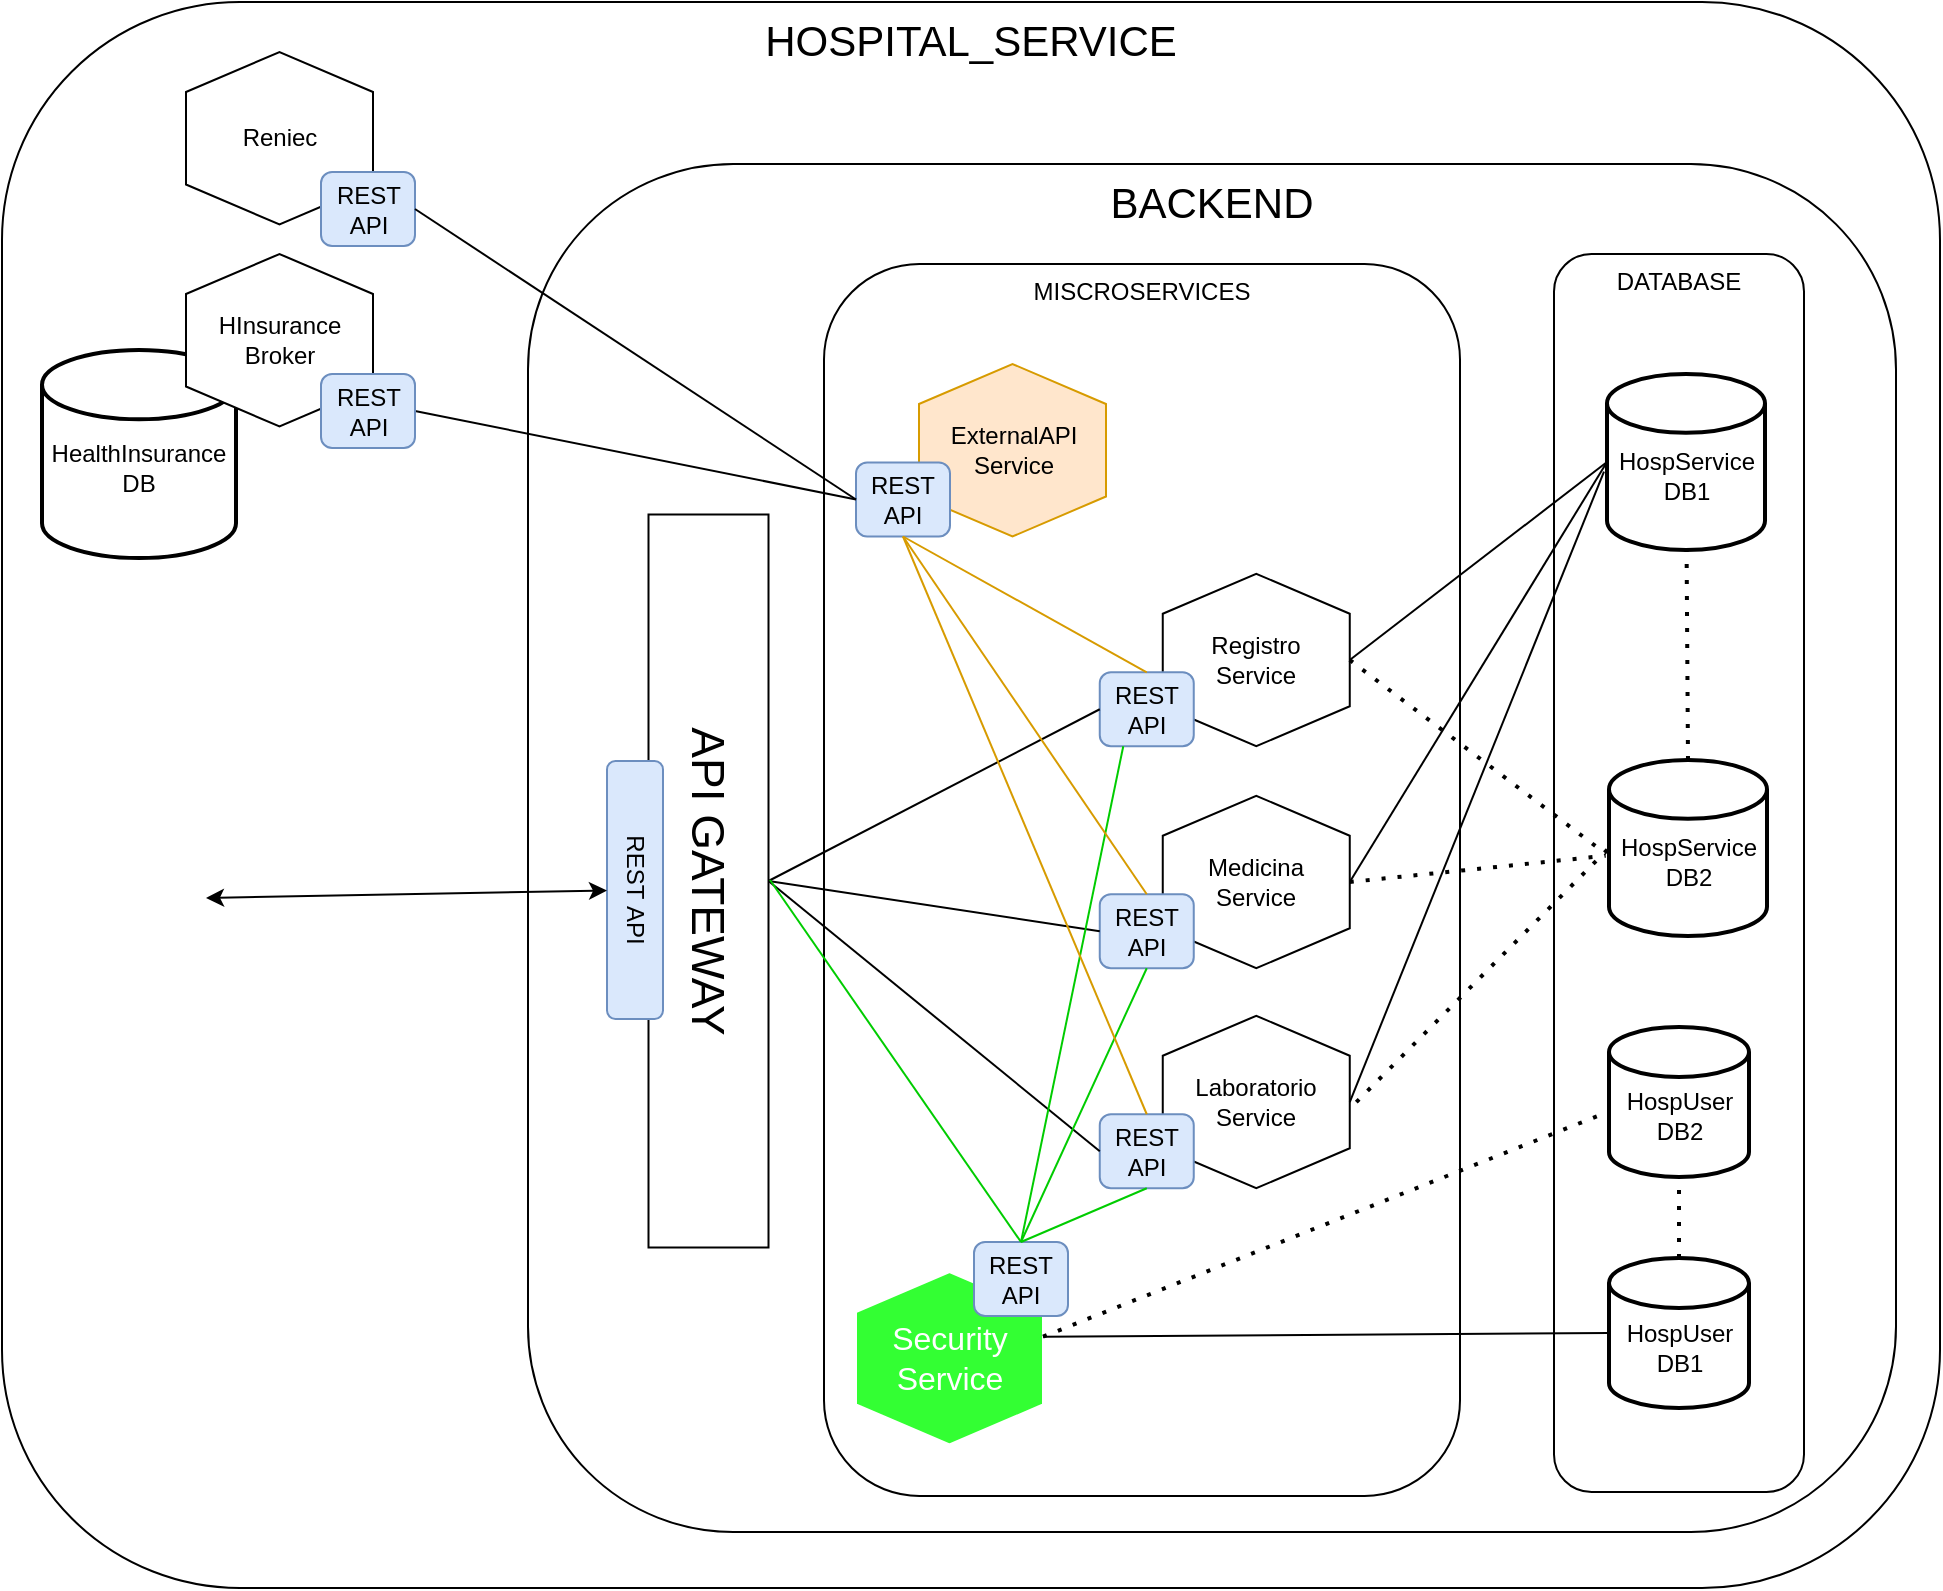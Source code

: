 <mxfile version="24.0.5" type="device">
  <diagram name="Página-1" id="fD8znIMem_XFL8begPNc">
    <mxGraphModel dx="1514" dy="2395" grid="0" gridSize="10" guides="1" tooltips="1" connect="1" arrows="1" fold="1" page="1" pageScale="1" pageWidth="1169" pageHeight="827" math="0" shadow="0">
      <root>
        <mxCell id="0" />
        <mxCell id="1" parent="0" />
        <mxCell id="bHPHHfO2CZvzxy4gqw6E-20" value="HOSPITAL_SERVICE" style="rounded=1;whiteSpace=wrap;html=1;verticalAlign=top;fontSize=21;" parent="1" vertex="1">
          <mxGeometry x="90" y="-1640" width="969" height="793" as="geometry" />
        </mxCell>
        <mxCell id="GjGWqWeIJYnCnlQUqHBn-18" value="BACKEND" style="rounded=1;whiteSpace=wrap;html=1;verticalAlign=top;fontSize=21;" parent="1" vertex="1">
          <mxGeometry x="353" y="-1559" width="684" height="684" as="geometry" />
        </mxCell>
        <mxCell id="bHPHHfO2CZvzxy4gqw6E-8" value="DATABASE" style="rounded=1;whiteSpace=wrap;html=1;verticalAlign=top;" parent="1" vertex="1">
          <mxGeometry x="866" y="-1514" width="125" height="619" as="geometry" />
        </mxCell>
        <mxCell id="bHPHHfO2CZvzxy4gqw6E-3" value="&lt;div&gt;&lt;br&gt;&lt;/div&gt;&lt;div&gt;HospService&lt;/div&gt;&lt;div&gt;DB1&lt;/div&gt;" style="strokeWidth=2;html=1;shape=mxgraph.flowchart.database;whiteSpace=wrap;" parent="1" vertex="1">
          <mxGeometry x="892.5" y="-1454" width="79" height="88" as="geometry" />
        </mxCell>
        <mxCell id="bHPHHfO2CZvzxy4gqw6E-6" value="" style="endArrow=none;dashed=1;html=1;dashPattern=1 3;strokeWidth=2;rounded=0;exitX=0.5;exitY=0;exitDx=0;exitDy=0;exitPerimeter=0;" parent="1" source="GjGWqWeIJYnCnlQUqHBn-23" target="bHPHHfO2CZvzxy4gqw6E-3" edge="1">
          <mxGeometry width="50" height="50" relative="1" as="geometry">
            <mxPoint x="932" y="-1267" as="sourcePoint" />
            <mxPoint x="934" y="-1212" as="targetPoint" />
          </mxGeometry>
        </mxCell>
        <mxCell id="bHPHHfO2CZvzxy4gqw6E-9" value="MISCROSERVICES" style="rounded=1;whiteSpace=wrap;html=1;verticalAlign=top;" parent="1" vertex="1">
          <mxGeometry x="501" y="-1509" width="318" height="616" as="geometry" />
        </mxCell>
        <mxCell id="bHPHHfO2CZvzxy4gqw6E-10" value="Registro&lt;br&gt;Service" style="shape=hexagon;perimeter=hexagonPerimeter2;whiteSpace=wrap;html=1;fixedSize=1;rotation=0;direction=south;flipH=0;flipV=1;" parent="1" vertex="1">
          <mxGeometry x="670.38" y="-1354.12" width="93.5" height="86.25" as="geometry" />
        </mxCell>
        <mxCell id="bHPHHfO2CZvzxy4gqw6E-11" value="Medicina &lt;br&gt;Service" style="shape=hexagon;perimeter=hexagonPerimeter2;whiteSpace=wrap;html=1;fixedSize=1;rotation=0;direction=south;flipH=0;flipV=1;" parent="1" vertex="1">
          <mxGeometry x="670.38" y="-1243.12" width="93.5" height="86.25" as="geometry" />
        </mxCell>
        <mxCell id="bHPHHfO2CZvzxy4gqw6E-12" value="Laboratorio Service" style="shape=hexagon;perimeter=hexagonPerimeter2;whiteSpace=wrap;html=1;fixedSize=1;rotation=0;direction=south;flipH=0;flipV=1;" parent="1" vertex="1">
          <mxGeometry x="670.38" y="-1133.12" width="93.5" height="86.25" as="geometry" />
        </mxCell>
        <mxCell id="bHPHHfO2CZvzxy4gqw6E-13" value="" style="endArrow=none;html=1;rounded=0;entryX=0;entryY=0.5;entryDx=0;entryDy=0;entryPerimeter=0;exitX=0.5;exitY=0;exitDx=0;exitDy=0;" parent="1" source="bHPHHfO2CZvzxy4gqw6E-10" target="bHPHHfO2CZvzxy4gqw6E-3" edge="1">
          <mxGeometry width="50" height="50" relative="1" as="geometry">
            <mxPoint x="758" y="-1271" as="sourcePoint" />
            <mxPoint x="860" y="-1289" as="targetPoint" />
          </mxGeometry>
        </mxCell>
        <mxCell id="bHPHHfO2CZvzxy4gqw6E-14" value="" style="endArrow=none;html=1;rounded=0;entryX=0;entryY=0.5;entryDx=0;entryDy=0;entryPerimeter=0;exitX=0.5;exitY=0;exitDx=0;exitDy=0;" parent="1" source="bHPHHfO2CZvzxy4gqw6E-11" target="bHPHHfO2CZvzxy4gqw6E-3" edge="1">
          <mxGeometry width="50" height="50" relative="1" as="geometry">
            <mxPoint x="796" y="-1302" as="sourcePoint" />
            <mxPoint x="904" y="-1277" as="targetPoint" />
          </mxGeometry>
        </mxCell>
        <mxCell id="bHPHHfO2CZvzxy4gqw6E-16" value="" style="endArrow=none;dashed=1;html=1;dashPattern=1 3;strokeWidth=2;rounded=0;exitX=0.5;exitY=0;exitDx=0;exitDy=0;entryX=-0.021;entryY=0.544;entryDx=0;entryDy=0;entryPerimeter=0;" parent="1" source="bHPHHfO2CZvzxy4gqw6E-11" target="GjGWqWeIJYnCnlQUqHBn-23" edge="1">
          <mxGeometry width="50" height="50" relative="1" as="geometry">
            <mxPoint x="950" y="-1135" as="sourcePoint" />
            <mxPoint x="897" y="-1229.5" as="targetPoint" />
          </mxGeometry>
        </mxCell>
        <mxCell id="bHPHHfO2CZvzxy4gqw6E-17" value="" style="endArrow=none;dashed=1;html=1;dashPattern=1 3;strokeWidth=2;rounded=0;entryX=0;entryY=0.5;entryDx=0;entryDy=0;entryPerimeter=0;exitX=0.499;exitY=-0.035;exitDx=0;exitDy=0;exitPerimeter=0;" parent="1" source="bHPHHfO2CZvzxy4gqw6E-12" target="GjGWqWeIJYnCnlQUqHBn-23" edge="1">
          <mxGeometry width="50" height="50" relative="1" as="geometry">
            <mxPoint x="786" y="-1092" as="sourcePoint" />
            <mxPoint x="897" y="-1229.5" as="targetPoint" />
          </mxGeometry>
        </mxCell>
        <mxCell id="bHPHHfO2CZvzxy4gqw6E-18" value="" style="endArrow=none;dashed=1;html=1;dashPattern=1 3;strokeWidth=2;rounded=0;exitX=0.5;exitY=0;exitDx=0;exitDy=0;" parent="1" source="bHPHHfO2CZvzxy4gqw6E-10" edge="1">
          <mxGeometry width="50" height="50" relative="1" as="geometry">
            <mxPoint x="786" y="-1312" as="sourcePoint" />
            <mxPoint x="892" y="-1214" as="targetPoint" />
          </mxGeometry>
        </mxCell>
        <mxCell id="bHPHHfO2CZvzxy4gqw6E-19" value="&lt;font style=&quot;font-size: 23px;&quot;&gt;API GATEWAY&lt;/font&gt;" style="rounded=0;whiteSpace=wrap;html=1;rotation=90;" parent="1" vertex="1">
          <mxGeometry x="260" y="-1230.5" width="366.5" height="60" as="geometry" />
        </mxCell>
        <mxCell id="bHPHHfO2CZvzxy4gqw6E-26" value="REST&lt;br&gt;API" style="rounded=1;whiteSpace=wrap;html=1;fillColor=#dae8fc;strokeColor=#6c8ebf;" parent="1" vertex="1">
          <mxGeometry x="638.88" y="-1304.87" width="47" height="37" as="geometry" />
        </mxCell>
        <mxCell id="bHPHHfO2CZvzxy4gqw6E-27" value="REST&lt;br&gt;API" style="rounded=1;whiteSpace=wrap;html=1;fillColor=#dae8fc;strokeColor=#6c8ebf;" parent="1" vertex="1">
          <mxGeometry x="638.88" y="-1193.87" width="47" height="37" as="geometry" />
        </mxCell>
        <mxCell id="bHPHHfO2CZvzxy4gqw6E-28" value="REST&lt;br&gt;API" style="rounded=1;whiteSpace=wrap;html=1;fillColor=#dae8fc;strokeColor=#6c8ebf;" parent="1" vertex="1">
          <mxGeometry x="638.88" y="-1083.87" width="47" height="37" as="geometry" />
        </mxCell>
        <mxCell id="bHPHHfO2CZvzxy4gqw6E-29" value="REST&amp;nbsp;API" style="rounded=1;whiteSpace=wrap;html=1;fillColor=#dae8fc;strokeColor=#6c8ebf;rotation=90;" parent="1" vertex="1">
          <mxGeometry x="342" y="-1210" width="129" height="28" as="geometry" />
        </mxCell>
        <mxCell id="bHPHHfO2CZvzxy4gqw6E-30" value="" style="endArrow=none;html=1;rounded=0;entryX=0;entryY=0.5;entryDx=0;entryDy=0;exitX=0.5;exitY=0;exitDx=0;exitDy=0;" parent="1" source="bHPHHfO2CZvzxy4gqw6E-19" target="bHPHHfO2CZvzxy4gqw6E-26" edge="1">
          <mxGeometry width="50" height="50" relative="1" as="geometry">
            <mxPoint x="582" y="-1218.75" as="sourcePoint" />
            <mxPoint x="632" y="-1268.75" as="targetPoint" />
          </mxGeometry>
        </mxCell>
        <mxCell id="bHPHHfO2CZvzxy4gqw6E-31" value="" style="endArrow=none;html=1;rounded=0;entryX=0;entryY=0.5;entryDx=0;entryDy=0;exitX=0.5;exitY=0;exitDx=0;exitDy=0;" parent="1" source="bHPHHfO2CZvzxy4gqw6E-19" target="bHPHHfO2CZvzxy4gqw6E-27" edge="1">
          <mxGeometry width="50" height="50" relative="1" as="geometry">
            <mxPoint x="584" y="-1190" as="sourcePoint" />
            <mxPoint x="671" y="-1277" as="targetPoint" />
          </mxGeometry>
        </mxCell>
        <mxCell id="bHPHHfO2CZvzxy4gqw6E-32" value="" style="endArrow=none;html=1;rounded=0;entryX=0;entryY=0.5;entryDx=0;entryDy=0;exitX=0.5;exitY=0;exitDx=0;exitDy=0;" parent="1" source="bHPHHfO2CZvzxy4gqw6E-19" target="bHPHHfO2CZvzxy4gqw6E-28" edge="1">
          <mxGeometry width="50" height="50" relative="1" as="geometry">
            <mxPoint x="594" y="-1180" as="sourcePoint" />
            <mxPoint x="681" y="-1267" as="targetPoint" />
          </mxGeometry>
        </mxCell>
        <mxCell id="GjGWqWeIJYnCnlQUqHBn-1" value="Security&lt;div&gt;Service&lt;/div&gt;" style="shape=hexagon;perimeter=hexagonPerimeter2;whiteSpace=wrap;html=1;fixedSize=1;rotation=0;direction=south;flipH=0;flipV=1;fillColor=#33FF33;strokeColor=#FFFFFF;fontSize=16;fontColor=#FFFFFF;" parent="1" vertex="1">
          <mxGeometry x="517" y="-1005" width="93.5" height="86.25" as="geometry" />
        </mxCell>
        <mxCell id="GjGWqWeIJYnCnlQUqHBn-2" value="REST&lt;br&gt;API" style="rounded=1;whiteSpace=wrap;html=1;fillColor=#dae8fc;strokeColor=#6c8ebf;" parent="1" vertex="1">
          <mxGeometry x="576" y="-1020" width="47" height="37" as="geometry" />
        </mxCell>
        <mxCell id="GjGWqWeIJYnCnlQUqHBn-4" value="" style="endArrow=none;html=1;rounded=0;strokeColor=#00CC00;exitX=0.5;exitY=0;exitDx=0;exitDy=0;entryX=0.5;entryY=1;entryDx=0;entryDy=0;" parent="1" source="GjGWqWeIJYnCnlQUqHBn-2" target="bHPHHfO2CZvzxy4gqw6E-28" edge="1">
          <mxGeometry width="50" height="50" relative="1" as="geometry">
            <mxPoint x="560.5" y="-1044" as="sourcePoint" />
            <mxPoint x="638" y="-1065" as="targetPoint" />
          </mxGeometry>
        </mxCell>
        <mxCell id="GjGWqWeIJYnCnlQUqHBn-5" value="" style="endArrow=none;html=1;rounded=0;exitX=0.5;exitY=0;exitDx=0;exitDy=0;entryX=0.5;entryY=1;entryDx=0;entryDy=0;strokeColor=#00CC00;" parent="1" source="GjGWqWeIJYnCnlQUqHBn-2" target="bHPHHfO2CZvzxy4gqw6E-27" edge="1">
          <mxGeometry width="50" height="50" relative="1" as="geometry">
            <mxPoint x="763" y="-1027" as="sourcePoint" />
            <mxPoint x="813" y="-1077" as="targetPoint" />
          </mxGeometry>
        </mxCell>
        <mxCell id="GjGWqWeIJYnCnlQUqHBn-6" value="" style="endArrow=none;html=1;rounded=0;strokeColor=#00CC00;exitX=0.25;exitY=1;exitDx=0;exitDy=0;entryX=0.5;entryY=0;entryDx=0;entryDy=0;" parent="1" source="bHPHHfO2CZvzxy4gqw6E-26" target="GjGWqWeIJYnCnlQUqHBn-2" edge="1">
          <mxGeometry width="50" height="50" relative="1" as="geometry">
            <mxPoint x="662" y="-1268" as="sourcePoint" />
            <mxPoint x="600" y="-1023" as="targetPoint" />
          </mxGeometry>
        </mxCell>
        <mxCell id="GjGWqWeIJYnCnlQUqHBn-8" value="&lt;div&gt;ExternalAPI&lt;/div&gt;&lt;div&gt;Service&lt;/div&gt;" style="shape=hexagon;perimeter=hexagonPerimeter2;whiteSpace=wrap;html=1;fixedSize=1;rotation=0;direction=south;flipH=0;flipV=1;fillColor=#ffe6cc;strokeColor=#d79b00;" parent="1" vertex="1">
          <mxGeometry x="548.5" y="-1459" width="93.5" height="86.25" as="geometry" />
        </mxCell>
        <mxCell id="GjGWqWeIJYnCnlQUqHBn-9" value="REST&lt;br&gt;API" style="rounded=1;whiteSpace=wrap;html=1;fillColor=#dae8fc;strokeColor=#6c8ebf;" parent="1" vertex="1">
          <mxGeometry x="517" y="-1409.75" width="47" height="37" as="geometry" />
        </mxCell>
        <mxCell id="GjGWqWeIJYnCnlQUqHBn-12" value="&lt;div&gt;&lt;br&gt;&lt;/div&gt;HospUser&lt;div&gt;DB1&lt;/div&gt;" style="strokeWidth=2;html=1;shape=mxgraph.flowchart.database;whiteSpace=wrap;" parent="1" vertex="1">
          <mxGeometry x="893.5" y="-1012" width="70" height="75" as="geometry" />
        </mxCell>
        <mxCell id="GjGWqWeIJYnCnlQUqHBn-13" value="" style="endArrow=none;html=1;rounded=0;entryX=0;entryY=0.5;entryDx=0;entryDy=0;entryPerimeter=0;exitX=0.375;exitY=0;exitDx=0;exitDy=0;" parent="1" source="GjGWqWeIJYnCnlQUqHBn-1" target="GjGWqWeIJYnCnlQUqHBn-12" edge="1">
          <mxGeometry width="50" height="50" relative="1" as="geometry">
            <mxPoint x="621" y="-1191" as="sourcePoint" />
            <mxPoint x="671" y="-1241" as="targetPoint" />
          </mxGeometry>
        </mxCell>
        <mxCell id="GjGWqWeIJYnCnlQUqHBn-14" value="" style="endArrow=none;html=1;rounded=0;entryX=0.5;entryY=1;entryDx=0;entryDy=0;exitX=0.5;exitY=0;exitDx=0;exitDy=0;strokeColor=#D79B00;" parent="1" source="bHPHHfO2CZvzxy4gqw6E-27" target="GjGWqWeIJYnCnlQUqHBn-9" edge="1">
          <mxGeometry width="50" height="50" relative="1" as="geometry">
            <mxPoint x="621" y="-1191" as="sourcePoint" />
            <mxPoint x="671" y="-1241" as="targetPoint" />
          </mxGeometry>
        </mxCell>
        <mxCell id="GjGWqWeIJYnCnlQUqHBn-15" value="" style="endArrow=none;html=1;rounded=0;entryX=0.5;entryY=1;entryDx=0;entryDy=0;exitX=0.5;exitY=0;exitDx=0;exitDy=0;strokeColor=#D79B00;" parent="1" source="bHPHHfO2CZvzxy4gqw6E-28" target="GjGWqWeIJYnCnlQUqHBn-9" edge="1">
          <mxGeometry width="50" height="50" relative="1" as="geometry">
            <mxPoint x="672" y="-1184" as="sourcePoint" />
            <mxPoint x="551" y="-1363" as="targetPoint" />
          </mxGeometry>
        </mxCell>
        <mxCell id="GjGWqWeIJYnCnlQUqHBn-16" value="" style="endArrow=none;html=1;rounded=0;entryX=0;entryY=0.5;entryDx=0;entryDy=0;exitX=1;exitY=0.5;exitDx=0;exitDy=0;" parent="1" source="GjGWqWeIJYnCnlQUqHBn-11" target="GjGWqWeIJYnCnlQUqHBn-9" edge="1">
          <mxGeometry width="50" height="50" relative="1" as="geometry">
            <mxPoint x="427" y="-1292" as="sourcePoint" />
            <mxPoint x="477" y="-1342" as="targetPoint" />
          </mxGeometry>
        </mxCell>
        <mxCell id="GjGWqWeIJYnCnlQUqHBn-19" value="" style="endArrow=classic;startArrow=classic;html=1;rounded=0;" parent="1" target="bHPHHfO2CZvzxy4gqw6E-29" edge="1">
          <mxGeometry width="50" height="50" relative="1" as="geometry">
            <mxPoint x="192" y="-1192" as="sourcePoint" />
            <mxPoint x="242" y="-1242" as="targetPoint" />
          </mxGeometry>
        </mxCell>
        <mxCell id="GjGWqWeIJYnCnlQUqHBn-20" value="&lt;div&gt;&lt;br&gt;&lt;/div&gt;HospUser&lt;div&gt;DB2&lt;/div&gt;" style="strokeWidth=2;html=1;shape=mxgraph.flowchart.database;whiteSpace=wrap;" parent="1" vertex="1">
          <mxGeometry x="893.5" y="-1127.49" width="70" height="75" as="geometry" />
        </mxCell>
        <mxCell id="GjGWqWeIJYnCnlQUqHBn-22" value="" style="endArrow=none;dashed=1;html=1;dashPattern=1 3;strokeWidth=2;rounded=0;" parent="1" source="GjGWqWeIJYnCnlQUqHBn-12" target="GjGWqWeIJYnCnlQUqHBn-20" edge="1">
          <mxGeometry width="50" height="50" relative="1" as="geometry">
            <mxPoint x="928.1" y="-1012" as="sourcePoint" />
            <mxPoint x="928" y="-1051" as="targetPoint" />
          </mxGeometry>
        </mxCell>
        <mxCell id="GjGWqWeIJYnCnlQUqHBn-23" value="&lt;div&gt;&lt;br&gt;&lt;/div&gt;&lt;div&gt;HospService&lt;/div&gt;&lt;div&gt;DB2&lt;/div&gt;" style="strokeWidth=2;html=1;shape=mxgraph.flowchart.database;whiteSpace=wrap;" parent="1" vertex="1">
          <mxGeometry x="893.5" y="-1261" width="79" height="88" as="geometry" />
        </mxCell>
        <mxCell id="GjGWqWeIJYnCnlQUqHBn-24" value="Reniec" style="shape=hexagon;perimeter=hexagonPerimeter2;whiteSpace=wrap;html=1;fixedSize=1;rotation=0;direction=south;flipH=0;flipV=1;" parent="1" vertex="1">
          <mxGeometry x="182" y="-1615" width="93.5" height="86.25" as="geometry" />
        </mxCell>
        <mxCell id="GjGWqWeIJYnCnlQUqHBn-25" value="REST&lt;br&gt;API" style="rounded=1;whiteSpace=wrap;html=1;fillColor=#dae8fc;strokeColor=#6c8ebf;" parent="1" vertex="1">
          <mxGeometry x="249.5" y="-1555" width="47" height="37" as="geometry" />
        </mxCell>
        <mxCell id="GjGWqWeIJYnCnlQUqHBn-26" value="" style="endArrow=none;html=1;rounded=0;entryX=0;entryY=0.5;entryDx=0;entryDy=0;exitX=1;exitY=0.5;exitDx=0;exitDy=0;" parent="1" source="GjGWqWeIJYnCnlQUqHBn-25" target="GjGWqWeIJYnCnlQUqHBn-9" edge="1">
          <mxGeometry width="50" height="50" relative="1" as="geometry">
            <mxPoint x="307" y="-1425" as="sourcePoint" />
            <mxPoint x="527" y="-1381" as="targetPoint" />
          </mxGeometry>
        </mxCell>
        <mxCell id="GjGWqWeIJYnCnlQUqHBn-27" value="" style="endArrow=none;html=1;rounded=0;exitX=0.5;exitY=0;exitDx=0;exitDy=0;strokeColor=#D79B00;entryX=0.5;entryY=1;entryDx=0;entryDy=0;" parent="1" source="bHPHHfO2CZvzxy4gqw6E-26" target="GjGWqWeIJYnCnlQUqHBn-9" edge="1">
          <mxGeometry width="50" height="50" relative="1" as="geometry">
            <mxPoint x="672" y="-1184" as="sourcePoint" />
            <mxPoint x="542" y="-1371" as="targetPoint" />
          </mxGeometry>
        </mxCell>
        <mxCell id="GjGWqWeIJYnCnlQUqHBn-28" value="&lt;div&gt;&lt;br&gt;&lt;/div&gt;&lt;div&gt;&lt;span style=&quot;background-color: initial;&quot;&gt;HealthInsurance&lt;/span&gt;&lt;br&gt;&lt;/div&gt;&lt;div&gt;DB&lt;/div&gt;" style="strokeWidth=2;html=1;shape=mxgraph.flowchart.database;whiteSpace=wrap;" parent="1" vertex="1">
          <mxGeometry x="110" y="-1466" width="97" height="104" as="geometry" />
        </mxCell>
        <mxCell id="GjGWqWeIJYnCnlQUqHBn-10" value="HInsurance&lt;div&gt;Broker&lt;/div&gt;" style="shape=hexagon;perimeter=hexagonPerimeter2;whiteSpace=wrap;html=1;fixedSize=1;rotation=0;direction=south;flipH=0;flipV=1;" parent="1" vertex="1">
          <mxGeometry x="182" y="-1514" width="93.5" height="86.25" as="geometry" />
        </mxCell>
        <mxCell id="GjGWqWeIJYnCnlQUqHBn-11" value="REST&lt;br&gt;API" style="rounded=1;whiteSpace=wrap;html=1;fillColor=#dae8fc;strokeColor=#6c8ebf;" parent="1" vertex="1">
          <mxGeometry x="249.5" y="-1454" width="47" height="37" as="geometry" />
        </mxCell>
        <mxCell id="wgKzdcR-ZQIZoV427moh-1" value="" style="endArrow=none;dashed=1;html=1;dashPattern=1 3;strokeWidth=2;rounded=0;entryX=-0.005;entryY=0.565;entryDx=0;entryDy=0;entryPerimeter=0;exitX=0.375;exitY=0;exitDx=0;exitDy=0;" edge="1" parent="1" source="GjGWqWeIJYnCnlQUqHBn-1" target="GjGWqWeIJYnCnlQUqHBn-20">
          <mxGeometry width="50" height="50" relative="1" as="geometry">
            <mxPoint x="777" y="-1080" as="sourcePoint" />
            <mxPoint x="904" y="-1207" as="targetPoint" />
          </mxGeometry>
        </mxCell>
        <mxCell id="wgKzdcR-ZQIZoV427moh-2" value="" style="endArrow=none;html=1;rounded=0;entryX=-0.019;entryY=0.555;entryDx=0;entryDy=0;entryPerimeter=0;exitX=0.5;exitY=0;exitDx=0;exitDy=0;" edge="1" parent="1" source="bHPHHfO2CZvzxy4gqw6E-12" target="bHPHHfO2CZvzxy4gqw6E-3">
          <mxGeometry width="50" height="50" relative="1" as="geometry">
            <mxPoint x="774" y="-1190" as="sourcePoint" />
            <mxPoint x="903" y="-1400" as="targetPoint" />
          </mxGeometry>
        </mxCell>
        <mxCell id="wgKzdcR-ZQIZoV427moh-3" value="" style="endArrow=none;html=1;rounded=0;entryX=0.5;entryY=0;entryDx=0;entryDy=0;strokeColor=#00CC00;" edge="1" parent="1" target="GjGWqWeIJYnCnlQUqHBn-2">
          <mxGeometry width="50" height="50" relative="1" as="geometry">
            <mxPoint x="474" y="-1201" as="sourcePoint" />
            <mxPoint x="499" y="-1241" as="targetPoint" />
          </mxGeometry>
        </mxCell>
      </root>
    </mxGraphModel>
  </diagram>
</mxfile>
